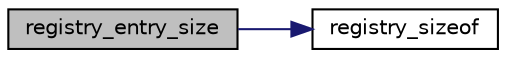 digraph "registry_entry_size"
{
  edge [fontname="Helvetica",fontsize="10",labelfontname="Helvetica",labelfontsize="10"];
  node [fontname="Helvetica",fontsize="10",shape=record];
  rankdir="LR";
  Node14537 [label="registry_entry_size",height=0.2,width=0.4,color="black", fillcolor="grey75", style="filled", fontcolor="black"];
  Node14537 -> Node14538 [color="midnightblue",fontsize="10",style="solid",fontname="Helvetica"];
  Node14538 [label="registry_sizeof",height=0.2,width=0.4,color="black", fillcolor="white", style="filled",URL="$df/d84/foundations_2io__and__os_2memory_8_c.html#a1ebe71d1cd99d79db497355f608be044"];
}
